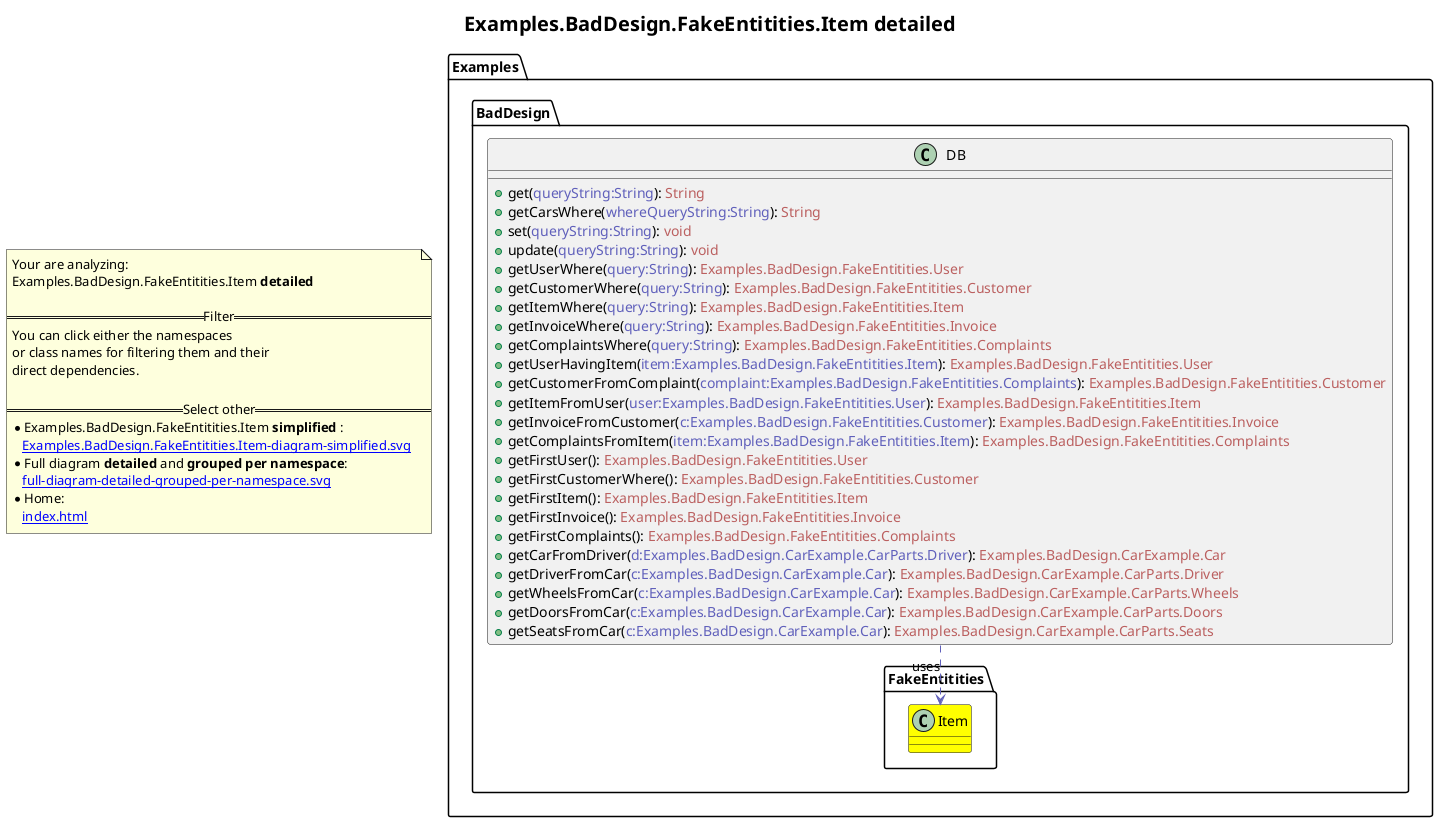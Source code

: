 @startuml
skinparam linetype ortho
title <size:20>Examples.BadDesign.FakeEntitities.Item **detailed** </size>
note "Your are analyzing:\nExamples.BadDesign.FakeEntitities.Item **detailed** \n\n==Filter==\nYou can click either the namespaces \nor class names for filtering them and their\ndirect dependencies.\n\n==Select other==\n* Examples.BadDesign.FakeEntitities.Item **simplified** :\n   [[Examples.BadDesign.FakeEntitities.Item-diagram-simplified.svg]]\n* Full diagram **detailed** and **grouped per namespace**:\n   [[full-diagram-detailed-grouped-per-namespace.svg]]\n* Home:\n   [[index.html]]" as FloatingNote
  class Examples.BadDesign.DB [[Examples.BadDesign.DB-diagram-detailed.svg]]  {
    + get(<font color="6060BB">queryString:String</font>): <font color="BB6060">String</font>
    + getCarsWhere(<font color="6060BB">whereQueryString:String</font>): <font color="BB6060">String</font>
    + set(<font color="6060BB">queryString:String</font>): <font color="BB6060">void</font>
    + update(<font color="6060BB">queryString:String</font>): <font color="BB6060">void</font>
    + getUserWhere(<font color="6060BB">query:String</font>): <font color="BB6060">Examples.BadDesign.FakeEntitities.User</font>
    + getCustomerWhere(<font color="6060BB">query:String</font>): <font color="BB6060">Examples.BadDesign.FakeEntitities.Customer</font>
    + getItemWhere(<font color="6060BB">query:String</font>): <font color="BB6060">Examples.BadDesign.FakeEntitities.Item</font>
    + getInvoiceWhere(<font color="6060BB">query:String</font>): <font color="BB6060">Examples.BadDesign.FakeEntitities.Invoice</font>
    + getComplaintsWhere(<font color="6060BB">query:String</font>): <font color="BB6060">Examples.BadDesign.FakeEntitities.Complaints</font>
    + getUserHavingItem(<font color="6060BB">item:Examples.BadDesign.FakeEntitities.Item</font>): <font color="BB6060">Examples.BadDesign.FakeEntitities.User</font>
    + getCustomerFromComplaint(<font color="6060BB">complaint:Examples.BadDesign.FakeEntitities.Complaints</font>): <font color="BB6060">Examples.BadDesign.FakeEntitities.Customer</font>
    + getItemFromUser(<font color="6060BB">user:Examples.BadDesign.FakeEntitities.User</font>): <font color="BB6060">Examples.BadDesign.FakeEntitities.Item</font>
    + getInvoiceFromCustomer(<font color="6060BB">c:Examples.BadDesign.FakeEntitities.Customer</font>): <font color="BB6060">Examples.BadDesign.FakeEntitities.Invoice</font>
    + getComplaintsFromItem(<font color="6060BB">item:Examples.BadDesign.FakeEntitities.Item</font>): <font color="BB6060">Examples.BadDesign.FakeEntitities.Complaints</font>
    + getFirstUser(<font color="6060BB"></font>): <font color="BB6060">Examples.BadDesign.FakeEntitities.User</font>
    + getFirstCustomerWhere(<font color="6060BB"></font>): <font color="BB6060">Examples.BadDesign.FakeEntitities.Customer</font>
    + getFirstItem(<font color="6060BB"></font>): <font color="BB6060">Examples.BadDesign.FakeEntitities.Item</font>
    + getFirstInvoice(<font color="6060BB"></font>): <font color="BB6060">Examples.BadDesign.FakeEntitities.Invoice</font>
    + getFirstComplaints(<font color="6060BB"></font>): <font color="BB6060">Examples.BadDesign.FakeEntitities.Complaints</font>
    + getCarFromDriver(<font color="6060BB">d:Examples.BadDesign.CarExample.CarParts.Driver</font>): <font color="BB6060">Examples.BadDesign.CarExample.Car</font>
    + getDriverFromCar(<font color="6060BB">c:Examples.BadDesign.CarExample.Car</font>): <font color="BB6060">Examples.BadDesign.CarExample.CarParts.Driver</font>
    + getWheelsFromCar(<font color="6060BB">c:Examples.BadDesign.CarExample.Car</font>): <font color="BB6060">Examples.BadDesign.CarExample.CarParts.Wheels</font>
    + getDoorsFromCar(<font color="6060BB">c:Examples.BadDesign.CarExample.Car</font>): <font color="BB6060">Examples.BadDesign.CarExample.CarParts.Doors</font>
    + getSeatsFromCar(<font color="6060BB">c:Examples.BadDesign.CarExample.Car</font>): <font color="BB6060">Examples.BadDesign.CarExample.CarParts.Seats</font>
  }
    class Examples.BadDesign.FakeEntitities.Item [[Examples.BadDesign.FakeEntitities.Item-diagram-detailed.svg]] #yellow {
    }
 ' *************************************** 
 ' *************************************** 
 ' *************************************** 
' Class relations extracted from namespace:
' Examples.BadDesign
Examples.BadDesign.DB .[#6060BB].> Examples.BadDesign.FakeEntitities.Item  : uses 
' Class relations extracted from namespace:
' Examples.BadDesign.FakeEntitities
@enduml
